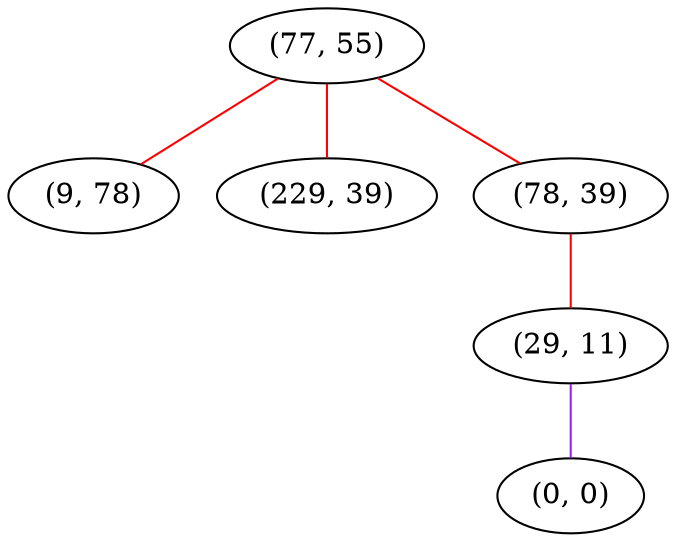 graph "" {
"(77, 55)";
"(9, 78)";
"(229, 39)";
"(78, 39)";
"(29, 11)";
"(0, 0)";
"(77, 55)" -- "(78, 39)"  [color=red, key=0, weight=1];
"(77, 55)" -- "(229, 39)"  [color=red, key=0, weight=1];
"(77, 55)" -- "(9, 78)"  [color=red, key=0, weight=1];
"(78, 39)" -- "(29, 11)"  [color=red, key=0, weight=1];
"(29, 11)" -- "(0, 0)"  [color=purple, key=0, weight=4];
}
